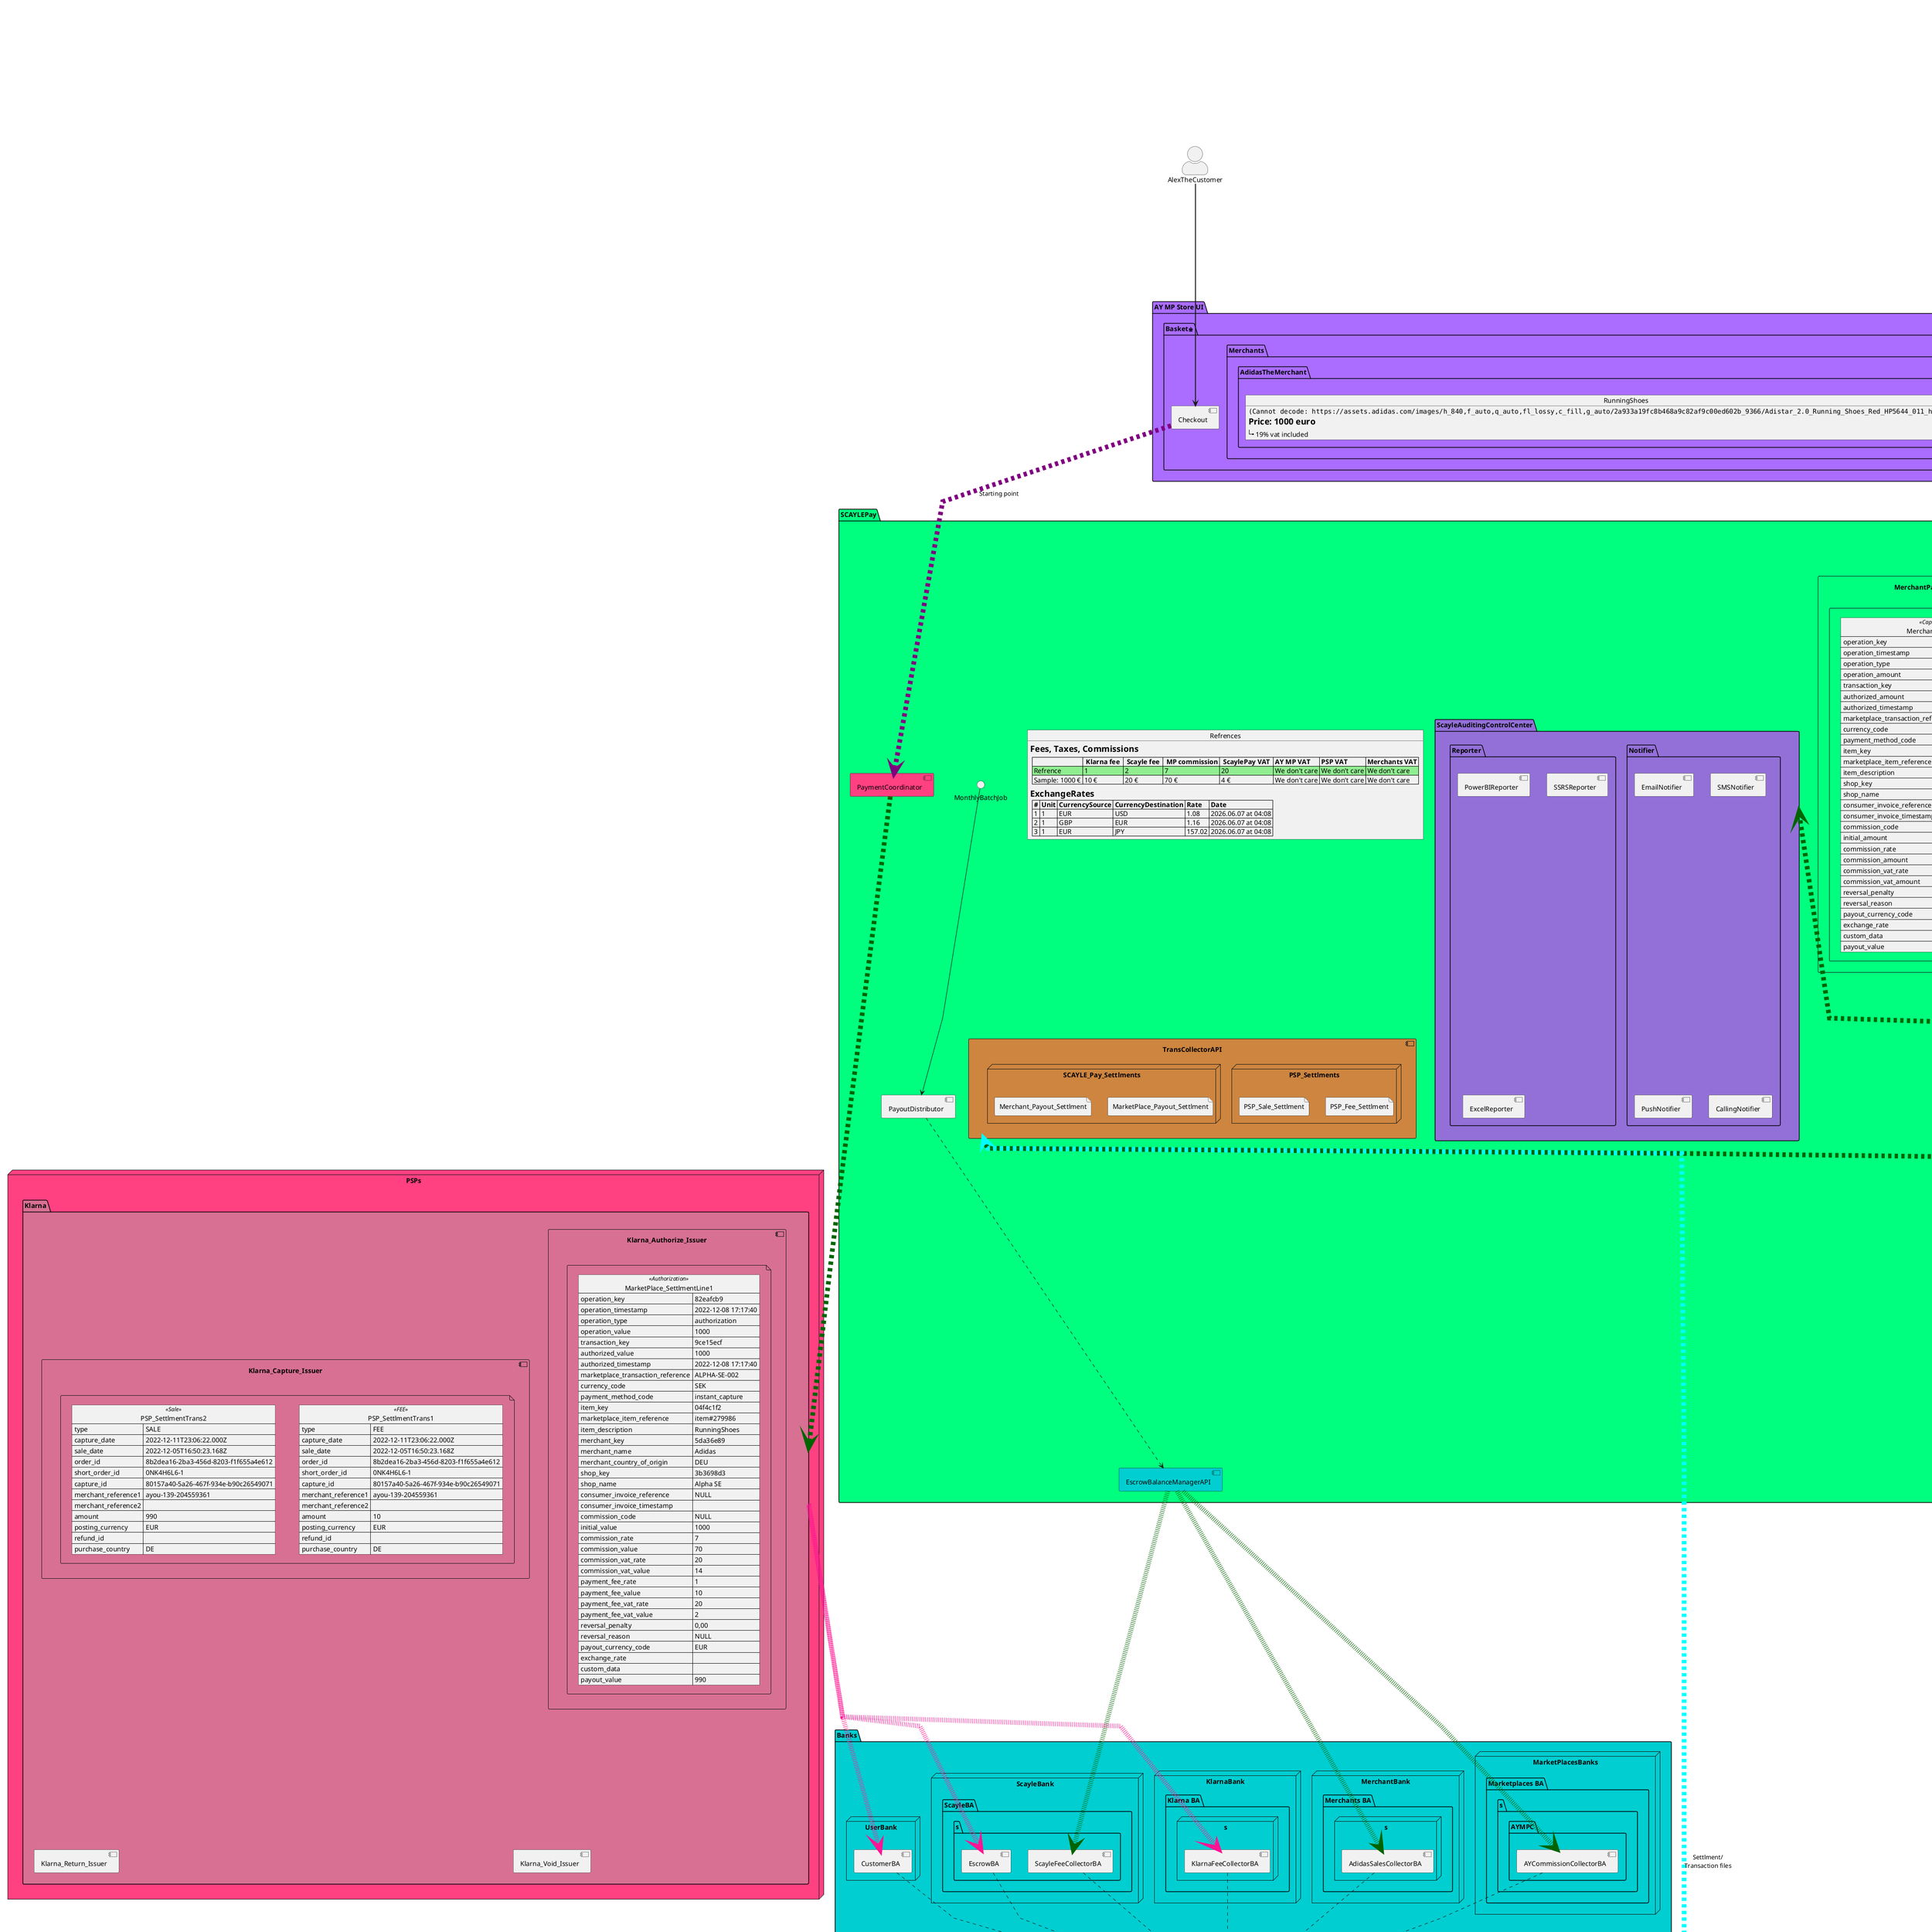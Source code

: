 @startuml SCAYLE_AY_V07
allowmixing
title AY Marketplace Components Diagram
'Styling
together{
    skinparam actorStyle awesome
    'top to bottom direction
    top to bottom direction
    skinparam ranksep 150
    skinparam linetype polyline
    'skinparam linetype ortho
}

'Questions
together{
    /'
    TODOS:
    --------
    Non technical quesitons:
    14- Is this system scalable, as the # of trans grows?
    15- Does this system offer real time processing? e.g. Immediate updates to acocunt balances and trans status
    19- Are settlings and clearings between parties also possible?
    20- Is a robust error handling and failure recovery in place?
    22- Concurrency and Consistency: Does system handle concurrent transactions and maintain data consistency across distributed systems?
    --------
    27- (Scalability)Are scaling mechanisms like load balancers and auto-scaling used effectively?
    28- (Scalability)How well does the system maintain performance under heavy loads?
    29- (Reliability)Are there mechanisms in place to handle and recover from failures gracefully?
    30- (Performance)Are there any performance bottlenecks in the system, and how are they addressed?
    32- (Extendibility)How easily can new features or functionalities be added to the system?
    33- (Extendibility)Are there well-defined extension points and APIs for integration?
    34- (Testability)How easy is it to test individual components in isolation?
    35- (Testability)Are there automated test suites covering critical functionalities?
    36- (Cost)How cost-effective is the architecture in terms of infrastructure and maintenance?
    37- (Cost)Are there any opportunities to optimize costs without sacrificing performance or reliability?
    '/
}
'Ideas
together{
    /'
    !$data= {"parts":
        [
            {"shape": "cloud",    "name": "id1", "colour": "#palegreen", "desc": "some text"},
            {"shape": "folder",   "name": "id2", "colour": "#lightblue", "desc": "more text"},
            {"shape": "database", "name": "id3", "colour": "#pink",      "desc": "even more text"}
        ]
    }
    rectangle Outer {
        rectangle Inner #tan as "
            {
                {
                    json $data
                }
            }"
    }
    '/
}
'Preprocesses
together{
    !$nowDT = %date("yyyy.MM.dd' at 'HH:mm")
    !$SALE = {"Total": 1000}
    !$PSP = {"FeeRate": 1, "FeeValue": 10, "TaxRate": 20, "TaxValue": 2}
    !$SCAYLE = {"FeeRate": 2, "FeeValue": 20, "TaxCode": "VAT", "TaxRate": 20, "TaxValue": 4}
    !$MP = {"CommissionRate": 7, "CommissionValue": 70, "TaxCode": "VAT", "TaxRate": 20, "TaxValue": 14}
    !$MERCHANT = {"SaleCutRate": 90, "SaleValue": 900}
    together{
        together{
            !function $SC_Assets()
                !$a = %intval($SALE.Total)
                !return $a
            !endfunction

            !function $SC_Liabilities()
                !$a = %intval($PSP.FeeValue)
                !$b = %intval($MP.CommissionValue)
                !$c = %intval($SCAYLE.TaxValue)
                !$d = %intval($MERCHANT.SaleValue)
                !return $a + $b + $c + $d
            !endfunction

            !function $SC_Equities()
                !return $SC_Assets()-$SC_Liabilities()
            !endfunction
        }
        together{
            !function $MP_Assets()
                !$a = %intval($MP.CommissionValue)
                !return $a
            !endfunction

            !function $MP_Liabilities()
                !$a = %intval($MP.TaxValue)
                !return $a
            !endfunction

            !function $MP_Equities()
                !return $MP_Assets()-$MP_Liabilities()
            !endfunction
        }
        !function $PSP_Payout()
            !$a = %intval($SALE.Total)
            !$b = %intval($PSP.FeeValue)
            !return ($a)-($b)
        !endfunction
    }
}
'Definations
together{
    actor AlexTheCustomer
    package "AY MP Store UI" #AA6DFF{
        package "Basket<&basket>" {
            package "Merchants" {
                package "AdidasTheMerchant" {
                    object RunningShoes{
                        <img:https://assets.adidas.com/images/h_840,f_auto,q_auto,fl_lossy,c_fill,g_auto/2a933a19fc8b468a9c82af9c00ed602b_9366/Adistar_2.0_Running_Shoes_Red_HP5644_011_hover_standard.jpg{scale=0.2}>
                        =Price: 1000 euro
                        |_ 19% vat included
                    }
                }
            }
            component [Checkout]
        }
    }
    node "PSPs" #FF4081{
        package Klarna #PaleVioletRed{
            component Klarna_Authorize_Issuer{
                file {
                    json MarketPlace_SettlmentLine1<<Authorization>> {
                        "operation_key": "82eafcb9",
                        "operation_timestamp": "2022-12-08 17:17:40",
                        "operation_type": "authorization",
                        "operation_value": $SALE.Total,
                        "transaction_key": "9ce15ecf",
                        "authorized_value": $SALE.Total,
                        "authorized_timestamp": "2022-12-08 17:17:40",
                        "marketplace_transaction_reference": "ALPHA-SE-002",
                        "currency_code": "SEK",
                        "payment_method_code": "instant_capture",
                        "item_key": "04f4c1f2",
                        "marketplace_item_reference": "item#279986",
                        "item_description": "RunningShoes",
                        "merchant_key": "5da36e89",
                        "merchant_name": "Adidas",
                        "merchant_country_of_origin": "DEU",
                        "shop_key": "3b3698d3",
                        "shop_name": "Alpha SE",
                        "consumer_invoice_reference": "NULL",
                        "consumer_invoice_timestamp": "",
                        "commission_code": "NULL",
                        "initial_value": $SALE.Total,
                        "commission_rate": $MP.CommissionRate,
                        "commission_value": $MP.CommissionValue,
                        "commission_vat_rate": $MP.TaxRate,
                        "commission_vat_value": $MP.TaxValue,
                        "payment_fee_rate": $PSP.FeeRate,
                        "payment_fee_value": $PSP.FeeValue,
                        "payment_fee_vat_rate": $PSP.TaxRate,
                        "payment_fee_vat_value": $PSP.TaxValue,
                        "reversal_penalty": "0,00",
                        "reversal_reason": "NULL",
                        "payout_currency_code": "EUR",
                        "exchange_rate": "",
                        "custom_data": "",
                        "payout_value": $PSP_Payout()
                    }
                }
            }
            component Klarna_Capture_Issuer{
                file {
                    json PSP_SettlmentTrans1<<FEE>> {
                        "type": "FEE",
                        "capture_date": "2022-12-11T23:06:22.000Z",
                        "sale_date": "2022-12-05T16:50:23.168Z",
                        "order_id": "8b2dea16-2ba3-456d-8203-f1f655a4e612",
                        "short_order_id": "0NK4H6L6-1",
                        "capture_id": "80157a40-5a26-467f-934e-b90c26549071",
                        "merchant_reference1": "ayou-139-204559361",
                        "merchant_reference2": "",
                        "amount": $PSP.FeeValue,
                        "posting_currency": "EUR",
                        "refund_id": "",
                        "purchase_country": "DE"
                    }
                    json PSP_SettlmentTrans2<<Sale>>{
                        "type": "SALE",
                        "capture_date": "2022-12-11T23:06:22.000Z",
                        "sale_date": "2022-12-05T16:50:23.168Z",
                        "order_id": "8b2dea16-2ba3-456d-8203-f1f655a4e612",
                        "short_order_id": "0NK4H6L6-1",
                        "capture_id": "80157a40-5a26-467f-934e-b90c26549071",
                        "merchant_reference1": "ayou-139-204559361",
                        "merchant_reference2": "",
                        "amount": $PSP_Payout(),
                        "posting_currency": "EUR",
                        "refund_id": "",
                        "purchase_country": "DE"
                    }
                }
            }
            component Klarna_Void_Issuer
            component Klarna_Return_Issuer
        }
    }
    package "SCAYLEPay" #SpringGreen{
        object Refrences{
            =Fees, Taxes, Commissions
            |= |=  Klarna fee  |=  Scayle fee  |=  MP commission |=  ScaylePay VAT  |= AY MP VAT |= PSP VAT |= Merchants VAT |
            <#lightgreen>| Refrence | $PSP.FeeRate  | $SCAYLE.FeeRate | $MP.CommissionRate | $SCAYLE.TaxRate | We don't care | We don't care | We don't care |
            | Sample: $SALE.Total € | $PSP.FeeValue €  | $SCAYLE.FeeValue € | $MP.CommissionValue € | $SCAYLE.TaxValue € | We don't care | We don't care | We don't care |

            =ExchangeRates
            |= # |= Unit |= CurrencySource |= CurrencyDestination |= Rate |= Date |
            | 1 | 1 | EUR | USD | 1.08 | $nowDT |
            | 2 | 1 | GBP | EUR | 1.16 | $nowDT |
            | 3 | 1 | EUR | JPY | 157.02 | $nowDT |
        }
        component PaymentCoordinator #FF4081
        () "MonthlyBatchJob"
        component PayoutDistributor
        together{
            component MarketPlacePayoutIssuer {
                file {
                    json MarketPlace_SettlmentLine2<<Capture>> {
                        "operation_key": "493c887f",
                        "operation_timestamp": "2022-12-09 18:15:16",
                        "operation_type": "capture",
                        "operation_value": $MP.CommissionValue,
                        "transaction_key": "9ce15ecf",
                        "authorized_value": $MP.CommissionValue,
                        "authorized_timestamp": "2022-12-08 17:17:40",
                        "marketplace_transaction_reference": "ALPHA-SE-002",
                        "currency_code": "EUR",
                        "payment_method_code": "instant_capture",
                        "item_key": "04f4c1f2",
                        "marketplace_item_reference": "item#279986",
                        "item_description": "RunningShoes",
                        '-----------------------------
                        'These fields are extra
                        "merchant_key": "5da36e89",
                        "merchant_name": "Adidas",
                        "merchant_country_of_origin": "DEU",
                        '-----------------------------
                        "shop_key": "3b3698d3",
                        "shop_name": "Alpha SE",
                        '-----------------------------
                        'Invoice number differs
                        "consumer_invoice_reference": "invoice-2023#0051",
                        '-----------------------------
                        "consumer_invoice_timestamp": "2022-12-09 18:00:52",
                        "commission_code": "shirts_children",
                        "<color:#red>initial_value": $SALE.Total,
                        "commission_rate": $MP.CommissionRate,
                        "commission_value": $MP.CommissionValue,
                        "commission_vat_rate": $MP.TaxRate,
                        "commission_vat_value": $MP.TaxValue,
                        '------------------------------
                        'These fields are extra
                        "<color:#red>payment_fee_rate": $SCAYLE.FeeRate,
                        "payment_fee_value": $SCAYLE.FeeValue,
                        "payment_fee_vat_rate": $SCAYLE.TaxRate,
                        "payment_fee_vat_value": $SCAYLE.TaxValue,
                        '------------------------------
                        "reversal_penalty": "0,00",
                        "reversal_reason": "NULL",
                        "payout_currency_code": "EUR",
                        "exchange_rate": "1",
                        "custom_data": "",
                        "payout_value": $MP.CommissionValue
                    }
                }
            }
            component MerchantPayoutIssuer{
                file {
                    json MerchantTrans1<<Capture>> {
                        "operation_key" : "338c8bd8",
                        "operation_timestamp": "2022-12-09 21:36:52",
                        "operation_type": "capture",
                        "operation_amount": $MERCHANT.SaleValue,
                        "transaction_key": "9ce15ecf",
                        "authorized_amount": $MERCHANT.SaleValue,
                        "authorized_timestamp": " 2022-12-08 17:17:40",
                        "marketplace_transaction_reference": "ALPHA-SE-002",
                        "currency_code": "EUR",
                        "payment_method_code": "instant_capture",
                        "item_key": "5c46693c",
                        "marketplace_item_reference": "item#39998",
                        "item_description": "RunningShoes",
                        "shop_key": "3b3698d3",
                        "shop_name": "Alpha SE",
                        "consumer_invoice_reference": "invoice-2023#0005",
                        "consumer_invoice_timestamp": " 2022-12-09 21:22:28",
                        "commission_code": "shirts_children",
                        "initial_amount": $SALE.Total,
                        "commission_rate": $MP.CommissionRate,
                        "commission_amount": $MP.CommissionValue,
                        "commission_vat_rate": $MP.TaxRate,
                        "commission_vat_amount": $MP.TaxValue,
                        "reversal_penalty": 0,
                        "reversal_reason": "NULL",
                        "payout_currency_code": "EUR",
                        "exchange_rate": 1,
                        "custom_data": "forceclose=true",
                        "payout_value": $MERCHANT.SaleValue
                    }
                }
            }
        }
        component TransCollectorAPI #Peru{
            node PSP_Settlments{
                file PSP_Fee_Settlment
                file PSP_Sale_Settlment
            }
            node SCAYLE_Pay_Settlments{
                file MarketPlace_Payout_Settlment
                file Merchant_Payout_Settlment
            }
        }
        component EscrowBalanceManagerAPI #DarkTurquoise
        package ScayleAuditingControlCenter #MediumPurple{
            package Notifier{
                component EmailNotifier
                component SMSNotifier
                component PushNotifier
                component CallingNotifier
            }
            package Reporter{
                component PowerBIReporter
                component SSRSReporter
                component ExcelReporter
            }
        }
    }
    package Cupa<<Business Spend Management>> #AliceBlue{
        object CupaBSM{
            <img:https://www.coupa.com/themes/coupa_8/logo.svg>
        }
    }
    package "ServiceMiddlewareLayer" #5094FC{
        package "MonitoringAndAuditing"<<Write-only>> #Chartreuse{
            database AuditingAPI_Logs
            node AuditingAPI
        }
        component EntryPoint #DarkOrchid{
            database EntryPoint_Logs
            object RateLimiter{
                <img:https://cdn-icons-png.flaticon.com/128/2581/2581958.png>
            }
            object LoadBalancer{
                <img:https://cdn-icons-png.flaticon.com/128/429/429121.png>
            }
        }
        queue FlowOrchestrator #Tomato {
            legend
            = Guarantees
            ----
            *Exactly-once delivery
            |_ Retry
            |_ Idempotency check
            end legend

            portin Validate
            portin Upload
            portin Download
            portin Transform
            portin Reconcile
            portin Aggregate
            portin Generate
            portin Save

            portout Validated
            portout Uploaded
            portout Downloaded
            portout Transformed
            portout Reconciled
            portout Aggregated
            portout Generated
            portout Saved
            portout Log

            object RoutingLogic{
                |= RoutineID |= Source |= Direction |= Destination Node |= Next Station |= Type of op. |= Status |= Logging Individually|
                | 1 | Validate | => | ValidatorAPI | 2 | Async | Enabled | Yes |
                | 2 | Validated | => | Upload | 3 | Async | Enabled | Yes |
                | 3 | Upload | => | UploaderAPI | 4 | Async | Enabled | Yes |
                | 4 | Uploaded | => | Download | 5 | Async | Enabled | Yes |
                | 5 | Download | => | MasterDataDownloaderAPI | 6 | Async | Enabled | Yes |
                | 6 | Downloaded | => | Transform | 7 | Async | Enabled | Yes |
                | 7 | Transform | => | TransformerAPI | 8 | Async | Enabled | Yes |
                <#LightCoral>| 8 | Transformed | => | Reconcile | 9 | Async | Enabled | Yes |
                <#LightCoral>| 9 | Reconcile | => | ReconcilerAPI | 10 | Async | Enabled | Yes |
                <#LightCoral>| 10 | Reconciled | => | Aggregate | 11 | Async | Enabled | Yes |
                | 11 | Aggregate | => | AggregatorAPI | 12 | Async | Enabled | Yes |
                | 12 | Aggregated | => | Generate | 13 | Async | Enabled | Yes |
                | 13 | Generate | => | ResultGeneratorAPI | 14 | Async | Enabled | Yes |
                | 14 | Generated | => | Save | 15 | Async | Enabled | Yes |
                | 15 | Save | => | ResultSaverAPI | 16 | Async | Enabled | Yes |
                | 16 | Saved | => | Log | 0 | Async | Enabled | Yes |
            }
        }
        package APIGateway #LightYellow{
            database APIGateway_Logs
            package UniqueIDGenerator #DimGray{
                database UniqueIDGeneratorAPI_Logs
                component UniqueIDGeneratorAPI
                object NumSeqeuenceRef{
                    |= # |= Application | Purpose |= FixedString |= NextNumber |= IncrementBy | Algorithm |
                    | 1 | UploaderAPI | PSPSettle | psp-sc- | 000000007 | 1 | Increment |
                    | 2 | UploaderAPI | MPSettle | sc-mp- | 000000005 | 1 | Increment |
                    | 3 | UploaderAPI | MerchantSettle | sc-merch- | 000000004 | 1 | Increment |
                    | 4 | AggregatorAPI | Aggregate | sc-agg- | 000000010 | 1 | Increment |
                    | 5 | TransformerAPI | InitialTransform | sc-trans-init- | 000000017 | 1 | Increment |
                    | 6 | TransformerAPI | FinalTransform | sc-trans-final- | 000000017 | 1 | Increment |
                    | 7 | ResultSaverAPI | OutputFileName | sc-file-out- | 000000006 | 1 | Increment |
                }
            }
            package Validator #LightCyan{
                component ValidatorAPI
                database Validator_Logs
            }
            package Uploader #Peru {
                component UploaderAPI
                database Uploader_Logs
            }
            package MasterDataDownloader #LightSeaGreen{
                component MasterDataDownloaderAPI
                database MasterDataDownloader_Logs
            }
            package Reconciler #00C853 {
                database Reconciler_Logs
                component [ReconcilerAPI]
                package "MatchFinderLogic" {
                    component [MatchFinderAPI]
                    object MatchFindingRules {
                        * File name --> FileNamePatternMap
                        * Date
                        * Filestamp
                        * Operation key
                        ---
                        * JournalNum(?)
                        ---
                    }
                    component FileNamesPattern {
                        object FileNamePatternMap{
                            = Klarna
                            |=  |= PSP |= Merchant |= MarketPlace |
                            | **Pattern** | ["settlments"]_[CountryCode]_["Klarna"]_[Date]_[Date].csv | ["SCAYLE PAY"]_["Marketplace"]_["Settlement"]_[Date].csv | ["SCAYLE PAY"]_["Merchant"]_["Settlement"]_[Date].csv |
                            | **Common filters** | [Date] | [Date] | [Date] |
                            | **Other applicable filters** | [CountryCode], [PSPName] | "SCAYLE PAY", "Marketplace" | "Merchant" |
                        }
                    }
                }
            }
            package Aggregator #FF6F00 {
                database Aggregator_Logs
                component [AggregatorAPI]
                component [AggregatingRules] {
                    object Grouping {
                        * MerchantCode
                        * Date
                    }
                }
            }
            package Transformer #FFD600{
                database Transformer_Logs
                component [TransformerAPI]
                component [TransformingRules]
                component [TransformingMaps] {
                    map intial {
                        XML => CSV
                        CVS => JSON
                        AmountStr => Integer
                        DateFormat => YY MM DD HH MM SS
                        "operartion_value" => "OpValue"
                        "operation_amount" => "OpValue"
                    }
                    map final {
                        OpValue => NetAmount
                        FinancialDimensionConvension => Channel-Merchant-ShopKey
                    }
                }
            }
            package ResultGenerator #OliveDrab{
                database ResultGenerator_Logs
                component [ResultGeneratorAPI]
                component [ChoosingResultTemplateRules]
                object ResultTemplates {
                    * GL_Jour
                    * Corrective_Jour
                    * Customer_Invoice
                    * FreeText_Invoice
                    * CreditNote
                }
            }
            package ResultSaver #LightCoral{
                component ResultSaverAPI
                database ResultSaver_Logs
            }
        }
    }
    package "<color:white>Persistance" as Persistance #DarkOrchid {
        component UniversalTransTracker #OrangeRed{
            database UniversalStatusDB<<NoSQL>> as"
            =Klarna_Authorization
            |= internal_operation_unique_id |= file_name |= Operation_key |= transaction_key |= operation_timestamp |= operation_type |= Phase |= status |= JournalNum |= Voucher |= description |= datetime |
            | sc-file-out-000000000001 | settlements_DE_Klarna_221112_221212.csv | 82eafcb9 | 9ce15ecf | 2023-07-26T18:11:14:09UTC | authorization | Validation | <color:green>Succeeded |  |  |  | 2023-07-26T18:11:10:09UTC |
            | sc-file-out-000000000002 | settlements_DE_Klarna_221112_221212.csv | 82eafcb9 | 9ce15ecf | 2023-07-26T18:11:14:09UTC | authorization | Uplaoding | <color:green>Succeeded |  |  |  | 2023-07-26T18:11:10:09UTC |
            | sc-file-out-000000000003 | settlements_DE_Klarna_221112_221212.csv | 82eafcb9 | 9ce15ecf | 2023-07-26T18:11:14:09UTC | authorization | Transformation | <color:green>Succeeded |  |  |  | 2023-07-26T18:11:10:09UTC |
            | sc-file-out-000000000004 | settlements_DE_Klarna_221112_221212.csv | 82eafcb9 | 9ce15ecf | 2023-07-26T18:11:14:09UTC | authorization | Reconiliation | <color:green>Succeeded |  |  | [ReferenceFileName: SCAYLE_Pay_2022_12_11.csv] | 2023-07-26T18:11:10:09UTC |
            | sc-file-out-000000000005 | settlements_DE_Klarna_221112_221212.csv | 82eafcb9 | 9ce15ecf | 2023-07-26T18:11:14:09UTC | authorization | Aggregation | <color:green>Succeeded |  |  | [AggregationId: 0000000000009182] | 2023-07-26T18:11:10:09UTC |
            | sc-file-out-000000000006 | settlements_DE_Klarna_221112_221212.csv | 82eafcb9 | 9ce15ecf | 2023-07-26T18:11:14:09UTC | authorization | ResultGeneration | <color:green>Succeeded |  |  |  | 2023-07-26T18:11:10:09UTC |
            | sc-file-out-000000000007 | settlements_DE_Klarna_221112_221212.csv | 82eafcb9 | 9ce15ecf | 2023-07-26T18:11:14:09UTC | authorization | ResultPersistance | <color:green>Succeeded |  |  |  | 2023-07-26T18:11:10:09UTC |
            | sc-file-out-000000000008 | settlements_DE_Klarna_221112_221212.csv | 82eafcb9 | 9ce15ecf | 2023-07-26T18:11:14:09UTC | authorization | SendingOut | <color:green>Succeeded |  |  | [OutputFileName: sc-file-out-000000001.zip] | 2023-07-26T18:11:10:09UTC |
            | sc-file-out-000000000009 | settlements_DE_Klarna_221112_221212.csv | 82eafcb9 | 9ce15ecf | 2023-07-26T18:11:14:09UTC | authorization | Ledgered | <color:green>Succeeded | GLJour-0000000015 | SCAP-Jour-0000000000598927 | [LegalEntity: SCAP, JournalNum: GLJour-0000000015, Voucher: SCAP-Jour-0000000000598927] | 2023-07-26T18:11:10:09UTC |
            ===
            =Klarna_SALE
            |= internal_operation_unique_id |= file_name |= order_id |= Operation_type |= capture_date |= Phase |= status |= JournalNum |= Voucher |= description |= datetime |
            | sc-file-out-000000000010 | settlements_DE_klarna_221112_221212.csv | 8b2dea16-2ba3-456d-8203-f1f655a4e612 | SALE | 2022-12-11T23:06:22.000Z | Validation | <color:green>Succeeded |  |  |  | 2023-07-26T18:11:10:09UTC |
            | sc-file-out-000000000011 | settlements_DE_klarna_221112_221212.csv | 8b2dea16-2ba3-456d-8203-f1f655a4e612 | SALE | 2022-12-11T23:06:22.000Z | Uplaoding| <color:green>Succeeded |  |  |  | 2023-07-26T18:11:11:09UTC |
            | sc-file-out-000000000012 | settlements_DE_klarna_221112_221212.csv | 8b2dea16-2ba3-456d-8203-f1f655a4e612 | SALE | 2022-12-11T23:06:22.000Z | Transformation| <color:green>Succeeded |  |  |  | 2023-07-26T18:11:12:09UTC |
            | sc-file-out-000000000013 | settlements_DE_klarna_221112_221212.csv | 8b2dea16-2ba3-456d-8203-f1f655a4e612 | SALE | 2022-12-11T23:06:22.000Z | Reconiliation| <color:green>Succeeded |  |  | [ReferenceFileName: SCAYLE_Pay_2022_12_11.csv] | 2023-07-26T18:11:13:09UTC |
            | sc-file-out-000000000014 | settlements_DE_klarna_221112_221212.csv | 8b2dea16-2ba3-456d-8203-f1f655a4e612 | SALE | 2022-12-11T23:06:22.000Z | Aggregation| <color:green>Succeeded |  |  | [AggregationId: 0000000000009183] | 2023-07-26T18:11:14:09UTC |
            | sc-file-out-000000000015 | ettlements_DE_klarna_221112_221212.csv | 8b2dea16-2ba3-456d-8203-f1f655a4e612 | SALE | 2022-12-11T23:06:22.000Z | ResultGeneration| <color:green>Succeeded |  |  |  | 2023-07-26T18:15:10:09UTC |
            | sc-file-out-000000000016 | settlements_DE_klarna_221112_221212.csv | 8b2dea16-2ba3-456d-8203-f1f655a4e612 | SALE | 2022-12-11T23:06:22.000Z | ResultPersistance| <color:green>Succeeded |  |  |  | 2023-07-26T18:11:16:09UTC |
            | sc-file-out-000000000017 | settlements_DE_klarna_221112_221212.csv | 8b2dea16-2ba3-456d-8203-f1f655a4e612 | SALE | 2022-12-11T23:06:22.000Z | SendingOut| <color:red>Failed |  |  | [Destination: SCAYLEPayERP, ResponseCode: 429, ErrorMessage: "Too many requests"] | 2023-07-26T18:11:17:09UTC |
            | sc-file-out-000000000018 | settlements_DE_klarna_221112_221212.csv | 8b2dea16-2ba3-456d-8203-f1f655a4e612 | SALE | 2022-12-11T23:06:22.000Z | SendingOut| <color:green>Succeeded |  |  | [[ReferenceOperation: sc-file-out-000000002],[OutputFileName: sc-file-out-000000000018.zip]] | 2023-07-26T18:11:18:09UTC |
            | sc-file-out-000000000019 | settlements_DE_klarna_221112_221212.csv | 8b2dea16-2ba3-456d-8203-f1f655a4e612 | SALE | 2022-12-11T23:06:22.000Z | Ledgered | <color:green>Succeeded | GLJour-0000000016 | SCAP-Jour-0000000000598928 | [LegalEntity: SCAP, JournalNum: GLJour-0000000016, Voucher: SCAP-Jour-0000000000598928] | 2023-07-27T18:11:17:09UTC |
            ===
            =Klarna_Fee
            |= internal_operation_unique_id |= file_name |= order_id |= Operation_type |= capture_date |= Phase |= status |= JournalNum |= Voucher |= description |= datetime |
            | sc-file-out-000000000020 | settlements_DE_klarna_221112_221212.csv | 8b2dea16-2ba3-456d-8203-f1f655a4e612 | FEE | 2022-12-11T23:06:22.000Z | Validation | <color:green>Succeeded |  |  |  | 2023-07-26T18:11:10:09UTC |
            | sc-file-out-000000000021 | settlements_DE_klarna_221112_221212.csv | 8b2dea16-2ba3-456d-8203-f1f655a4e612 | FEE | 2022-12-11T23:06:22.000Z | Uplaoding| <color:green>Succeeded |  |  |  | 2023-07-26T18:11:11:09UTC |
            | sc-file-out-000000000022 | settlements_DE_klarna_221112_221212.csv | 8b2dea16-2ba3-456d-8203-f1f655a4e612 | FEE | 2022-12-11T23:06:22.000Z | Transformation| <color:green>Succeeded |  |  |  | 2023-07-26T18:11:12:09UTC |
            | sc-file-out-000000000023 | settlements_DE_klarna_221112_221212.csv | 8b2dea16-2ba3-456d-8203-f1f655a4e612 | FEE | 2022-12-11T23:06:22.000Z | Reconiliation| <color:green>Succeeded |  |  | [ReferenceFileName: SCAYLE_Pay_2022_12_11.csv] | 2023-07-26T18:11:13:09UTC |
            | sc-file-out-000000000024 | settlements_DE_klarna_221112_221212.csv | 8b2dea16-2ba3-456d-8203-f1f655a4e612 | FEE | 2022-12-11T23:06:22.000Z | Aggregation| <color:green>Succeeded |  |  | [AggregationId: 0000000000009184] | 2023-07-26T18:11:14:09UTC |
            | sc-file-out-000000000025 | settlements_DE_klarna_221112_221212.csv | 8b2dea16-2ba3-456d-8203-f1f655a4e612 | FEE | 2022-12-11T23:06:22.000Z | ResultGeneration| <color:green>Succeeded |  |  |  | 2023-07-26T18:15:10:09UTC |
            | sc-file-out-000000000026 | settlements_DE_klarna_221112_221212.csv | 8b2dea16-2ba3-456d-8203-f1f655a4e612 | FEE | 2022-12-11T23:06:22.000Z | ResultPersistance| <color:green>Succeeded |  |  |  | 2023-07-26T18:11:16:09UTC |
            | sc-file-out-000000000027 | settlements_DE_klarna_221112_221212.csv | 8b2dea16-2ba3-456d-8203-f1f655a4e612 | FEE | 2022-12-11T23:06:22.000Z | SendingOut| <color:red>Failed |  |  | [Destination: SCAYLEPayERP, ResponseCode: 429, ErrorMessage: "Too many requests"] | 2023-07-26T18:11:17:09UTC |
            | sc-file-out-000000000028 | settlements_DE_klarna_221112_221212.csv | 8b2dea16-2ba3-456d-8203-f1f655a4e612 | FEE | 2022-12-11T23:06:22.000Z | SendingOut| <color:green>Succeeded |  |  | [[ReferenceOperation: sc-file-out-000000003],[OutputFileName: sc-file-out-000000000028.zip]] | 2023-07-26T18:11:18:09UTC |
            | sc-file-out-000000000029 | settlements_DE_klarna_221112_221212.csv | 8b2dea16-2ba3-456d-8203-f1f655a4e612 | FEE | 2022-12-11T23:06:22.000Z | Ledgered | <color:green>Succeeded | GLJour-0000000017 | SCAP-Jour-0000000000598929 | [LegalEntity: SCAP, JournalNum: GLJour-0000000017, Voucher: SCAP-Jour-0000000000598929] | 2023-07-27T18:11:17:09UTC |
            ===
            =MarketPlacePayout
            |= internal_operation_unique_id |= file_name |= Operation_key |= transaction_key |= operation_timestamp |= operation_type |= Phase |= status |= JournalNum |= Voucher |= description |= datetime |
            | sc-file-out-000000000030 | SCAYLE_PAY_Marketplace_Settlement_2022_12_12.csv | 493c887f | 9ce15ecf | 2022-12-09 18:15:16 | capture | Validation | <color:green>Succeeded |  |  |  | 2023-07-26T18:11:10:09UTC |
            | sc-file-out-000000000031 | SCAYLE_PAY_Marketplace_Settlement_2022_12_12.csv | 493c887f | 9ce15ecf | 2023-07-26T18:11:14:09UTC | capture | Uplaoding | <color:green>Succeeded |  |  |  | 2023-07-26T18:11:10:09UTC |
            | sc-file-out-000000000032 | SCAYLE_PAY_Marketplace_Settlement_2022_12_12.csv | 493c887f | 9ce15ecf | 2023-07-26T18:11:14:09UTC | capture | Transformation | <color:green>Succeeded |  |  |  | 2023-07-26T18:11:10:09UTC |
            | sc-file-out-000000000033 | SCAYLE_PAY_Marketplace_Settlement_2022_12_12.csv | 493c887f | 9ce15ecf | 2023-07-26T18:11:14:09UTC | capture | Reconiliation | <color:green>Succeeded |  |  | [ReferenceFileName: SCAYLE_Pay_2022_12_11.csv] | 2023-07-26T18:11:10:09UTC |
            | sc-file-out-000000000034 | SCAYLE_PAY_Marketplace_Settlement_2022_12_12.csv | 493c887f | 9ce15ecf | 2023-07-26T18:11:14:09UTC | capture | Aggregation | <color:green>Succeeded |  |  | [AggregationId: 0000000000009185] | 2023-07-26T18:11:10:09UTC |
            | sc-file-out-000000000035 | SCAYLE_PAY_Marketplace_Settlement_2022_12_12.csv | 493c887f | 9ce15ecf | 2023-07-26T18:11:14:09UTC | capture | ResultGeneration | <color:green>Succeeded |  |  |  | 2023-07-26T18:11:10:09UTC |
            | sc-file-out-000000000036 | SCAYLE_PAY_Marketplace_Settlement_2022_12_12.csv | 493c887f | 9ce15ecf | 2023-07-26T18:11:14:09UTC | capture | ResultPersistance | <color:green>Succeeded |  |  |  | 2023-07-26T18:11:10:09UTC |
            | sc-file-out-000000000037 | SCAYLE_PAY_Marketplace_Settlement_2022_12_12.csv | 493c887f | 9ce15ecf | 2023-07-26T18:11:14:09UTC | capture | SendingOut | <color:green>Succeeded |  |  | [OutputFileName: sc-file-out-000000004.zip] | 2023-07-26T18:11:10:09UTC |
            | sc-file-out-000000000038 | SCAYLE_PAY_Marketplace_Settlement_2022_12_12.csv | 493c887f | 9ce15ecf | 2023-07-26T18:11:14:09UTC | capture | Ledgered | <color:green>Succeeded | GLJour-0000000018 | SCAP-Jour-0000000000598930 | [LegalEntity: SCAP, JournalNum: GLJour-0000000018, Voucher: SCAP-Jour-0000000000598930] | 2023-07-26T18:11:10:09UTC |
            ===
            =MerchantPayout
            |= internal_operation_unique_id |= file_name |= Operation_key |= transaction_key |= operation_timestamp |= operation_type |= Phase |= status |= JournalNum |= Voucher |= description |= datetime |
            | sc-file-out-000000000039 | SCAYLE_PAY_Merchant_Settlement_2022_12_12.csv | 338c8bd8 | 9ce15ecf | 2022-12-09 21:36:52 | capture | Validation | <color:green>Succeeded |  |  |  | 2023-07-26T18:11:10:09UTC |
            | sc-file-out-000000000040 | SCAYLE_PAY_Merchant_Settlement_2022_12_12.csv | 338c8bd8 | 9ce15ecf | 2022-12-09 21:36:52 | capture | Uplaoding | <color:green>Succeeded |  |  |  | 2023-07-26T18:11:10:09UTC |
            | sc-file-out-000000000041 | SCAYLE_PAY_Merchant_Settlement_2022_12_12.csv | 338c8bd8 | 9ce15ecf | 2022-12-09 21:36:52 | capture | Transformation | <color:green>Succeeded |  |  |  | 2023-07-26T18:11:10:09UTC |
            | sc-file-out-000000000042 | SCAYLE_PAY_Merchant_Settlement_2022_12_12.csv | 338c8bd8 | 9ce15ecf | 2022-12-09 21:36:52 | capture | Reconiliation | <color:green>Succeeded |  |  | [ReferenceFileName: SCAYLE_Pay_2022_12_11.csv] | 2023-07-26T18:11:10:09UTC |
            | sc-file-out-000000000043 | SCAYLE_PAY_Merchant_Settlement_2022_12_12.csv | 338c8bd8 | 9ce15ecf | 2022-12-09 21:36:52 | capture | Aggregation | <color:green>Succeeded |  |  | [AggregationId: 0000000000009186] | 2023-07-26T18:11:10:09UTC |
            | sc-file-out-000000000044 | SCAYLE_PAY_Merchant_Settlement_2022_12_12.csv | 338c8bd8 | 9ce15ecf | 2022-12-09 21:36:52 | capture | ResultGeneration | <color:green>Succeeded |  |  |  | 2023-07-26T18:11:10:09UTC |
            | sc-file-out-000000000045 | SCAYLE_PAY_Merchant_Settlement_2022_12_12.csv | 338c8bd8 | 9ce15ecf | 2022-12-09 21:36:52 | capture | ResultPersistance | <color:green>Succeeded |  |  |  | 2023-07-26T18:11:10:09UTC |
            | sc-file-out-000000000046 | SCAYLE_PAY_Merchant_Settlement_2022_12_12.csv | 338c8bd8 | 9ce15ecf | 2022-12-09 21:36:52 | capture | SendingOut | <color:green>Succeeded |  |  | [OutputFileName: sc-file-out-000000005.zip] | 2023-07-26T18:11:10:09UTC |
            | sc-file-out-000000000047 | SCAYLE_PAY_Merchant_Settlement_2022_12_12.csv | 338c8bd8 | 9ce15ecf | 2022-12-09 21:36:52 | capture | Ledgered | <color:green>Succeeded | GLJour-0000000019 | SCAP-Jour-0000000000598931 | [LegalEntity: SCAP, JournalNum: GLJour-0000000019, Voucher: SCAP-Jour-0000000000598931] | 2023-07-26T18:11:10:09UTC |
            "
        }
        package Containers{
            legend
            =Transactions files containers
            ----
            CustomerBA_SetlmentFiles
            ----
            AYCommission_SettlmentFiles
            ----
            MerchantBA_SettlmentFiles
            ----
            ScayleEscrowBA_SettlmentFiles
            ----
            ScayleFeeBA_SettlmentFiles
            ----
            ScayleTrans_Files
            end legend
        }
        database MainDatabase #Salmon as"
                    Transformed data
                    ===
                    Reconciled data
                    ===
                    Aggregated data
                    ===
                    Master data
                    == Refrence data ==
                    Aggregation reference
                    ==
                    Cached data
                    ===
                    WaitedForMatching data
                    ===
                    Configuration data
                    ===
                    Paramaters data"
        database Cache
        package "DataIntegrationBlob" #MediumSpringGreen {
            component [D365FinOpsERP_Outbound_Storage]
        }
    }
    Package Banks #DarkTurquoise{
        node SettlmentFilesCollectorAPI #Khaki{
            portin settlment_file_portin
            portout settlment_file_portout
        }
        node "UserBank" {
            component [CustomerBA]
        }
        node "ScayleBank" {
            package "ScayleBA.s" {
                component [EscrowBA]
                component [ScayleFeeCollectorBA]
            }
        }
        node "MarketPlacesBanks" {
            package "Marketplaces BA.s" {
                package "AYMPC" {
                    component [AYCommissionCollectorBA]
                }
            }
        }
        node "MerchantBank" {
            node "Merchants BA.s" {
                component [AdidasSalesCollectorBA]
            }
        }
        node "KlarnaBank" {
            node "Klarna BA.s" {
                component [KlarnaFeeCollectorBA]
            }
        }
    }
    together{
        package D365FinanceERP #MediumSlateBlue{
            package "AYHL Legal Entity" {
                package SharedData {
                    Package Parties{
                        object Adidas {
                            |= Property |= Value |
                            | MainAccount | 11101110111 |
                            | OffsetAccount | 99909990999 |
                            | Address | Deutschland |
                            | Currency | Euro |
                            | FinancialDimensions | ["ShopKey", "Location", "Channel"] |
                            | Roles | "["Customer", "Vendor"]" |
                        }
                    }
                }
                package "SPAY Legal Entity" as SPAYLE #SpringGreen {
                    package "Data management framework" {
                        node JournalsDataEntity
                    }
                    package GL {
                        object Rules{
                            * =Assets = Liabilities + Equity
                            * Assets and Expenses: +Dr and -Cr
                            * Liabilities and Revenues = -Dr and +Cr
                            * Net Income = Revenue - Expenses
                            * Net Income will be added to equity on closing
                        }
                        object ChartOfAccounts {
                            = Assets(+Dr, -Cr)
                            |_ Cash
                            |_ Customer Receivable
                            ---
                            = Expenses(+Dr, -Cr))
                            ---
                            = Liabilities(-Dr, +Cr)
                            |_ MP Service Payable
                            |_ Tax Payable
                            |_ Vendor Payable
                            |_ Payment Service Payable
                            ---
                            = Equity(-Dr, +Cr)
                            |_ Net income
                            ---
                            = Revenues(-Dr, +Cr)
                            |_ Commission Revenue
                        }
                        node TrialBalance{
                            object TrialBalance{
                                =Assets
                                |= |= Debit(+) |= Credit(-) |
                                | Cash | $SC_Assets() |  |
                                | **Total** | **$$SC_Assets() ** |

                                \n
                                =Liabilities
                                |= |= Debit(-) |= Credit(+) |
                                | Payment Service Payable | | $PSP.FeeValue |
                                | MP Service Payable |  | $MP.CommissionValue |
                                | Tax Payable |  | $SCAYLE.TaxValue |
                                | Merchant Payable |  | $MERCHANT.SaleValue |
                                | **Total** |  | **$SC_Liabilities() ** |

                                \n
                                =Equity
                                |= |= Debit(-) |= Credit(+) |
                                | Net Income |  | $SC_Equities() |
                                | **Total** |  | **$SC_Equities()** |

                            }
                        }
                    }
                }
                package "<color:white>AYMP Legal Entity" as AYMPLE #Black{
                    legend
                    Taking care of
                    * Tax payable
                    * Collecting commissions
                    end legend
                    package "Data management framework - AYMP" #CadetBlue{
                        node JournalsDataEntity_AYMP
                    }
                    package GL_AYMPLE {
                        object ChartOfAccounts_AYMPLE {
                            = Assets(+Dr, -Cr)
                            |_ Cash
                            ---
                            = Expenses(+Dr, -Cr))
                            ---
                            = Liabilities(-Dr, +Cr)
                            |_ Tax Payable
                            ---
                            = Equity(-Dr, +Cr)
                            |_ Net income
                            ---
                            = Revenues(-Dr, +Cr)
                            |_ Commission Revenue
                        }
                        node TrialBalance_AYMPLE{
                            object TrialBalance_AYMPLE{
                                =Assets
                                |= |= Debit(+) |= Credit(-) |
                                | Cash | $MP_Assets() |  |
                                | **Total** | **$MP_Assets() ** |

                                \n
                                =Liabilities
                                |= |= Debit(-) |= Credit(+) |
                                | Tax Payable |  | $MP.TaxValue |
                                | **Total** |  | **$MP_Liabilities() ** |

                                \n
                                =Equity
                                |= |= Debit(-) |= Credit(+) |
                                | Net Income |  | $MP_Equities() |
                                | **Total** |  | **$MP_Equities()** |

                            }
                        }
                    }
                }
                legend
                Taking care of
                * SPAY-AYMP concolidation
                * Reporting
                end legend
            }
        }
        package "DataIntegrator" #BurlyWood{
            cloud RecurringIntegrator
            frame "MasterData" {
                component [MasterDataImporterAPI]
            }
        }
        package ExternalSystems{
            package ERPs{
                package NavSuite{
                    object Nav {
                        <img:https://www.brightanalytics.eu/wp-content/uploads/Microsoft-Dynamics-NAV.png>
                    }
                }
                package HQ{
                    legend 
                    * Sales, Credit note & Invoice generated by B2B customers
                    * Sent to us to Nav
                    end legend
                }
                package SalesForceSuite{
                    legend 
                    =B2B information
                    * Dev is outsourced
                    * Is used for all B2B document exchange for vendors and customers
                    * Purchase & Sales, Credit note & Invoice generated by customers and vendors and sent to us from SalesForce 
                    * Revenue stream in Nav will welcome those data inton some kind of channels(Some financilal mapings)
                    |_ Invoices
                    |_ Vendors
                    end legend
                    object SalesFOrce{
                        <img:https://www.salesforce.com/content/dam/web/en_is/www/images/campaigns/sem/sales-cloud/sf-logo.png>
                    }
                }
                
                package SAPSuite{
                    legend 
                    =B2B
                    * We are affiliated with them
                    * SAP System is owned by Otto Group
                    * SAP to Nav vendors
                    * Paid vendors from SAP
                    * For Customer B2c and B2B data accumatively and aggregatively transfered from NAV to SAP
                    * Tax team doesn't have access to NAV
                    * Main financial controll for the whole AY is on SAP
                    * Assets are handled in SAP for the whole holdings and invoiced there by OCR
                    end legend
                    object SAP{
                        <img:https://www.sap.com/dam/application/shared/logos/sap-logo-svg.svg/sap-logo-svg.svg>
                    }
                }
                package PISuite{
                    legend 
                    =B2B
                    * Defining vendors
                    * Creating PO for vendors
                    * Dekivery advices
                    * Confirmatrion of delivery
                    * Items & Vendors data to NAV daily
                    * On-Hand Qty
                    end legend
                    object PI{
                    }
                }
            }

        }
    }
    
}
'Estimations
together{
    cloud CloudEstimations #Red{
        object AzureAEstimations {
            =Microsoft Azure Estimate
            |= Service category |= Service type |= Custom name |= Region |= Description |= Estimated monthly cost |= Estimated upfront cost |
            | Databases | Azure SQL Database | SCAYLE | Germany North | Single Database |  DTU Purchase Model |  Premium-series Tier |  P4: 500 DTUs |  500 GB included storage per DB |  1 Database(s) x 730 Hours |  500 GB Storage |  100 GB Point-In-Time Restore |  RA-GRS Back up Storage Redundancy |   17 x 100 GB Long Term Retention | €2.845 | 93 | €0 | 00 | |
            | Compute | Azure Functions | EntryPoint | Central US | Consumption tier |  Pay as you go |  1536 MB memory |  100 milliseconds execution time |  17 | 000 | 000 executions/mo | €34 | 21 | €0 | 00 |
            | Databases | Azure Cosmos DB | Tracker | East US | Azure Cosmos DB for NoSQL (formerly Core) |  Standard provisioned throughput (manual) |  Always-free quantity disabled |  Single Region Write (Single-Master) - Germany North (Write region) |  500 RU/s x 730 Hours |  0 GB transactional storage |  Analytical storage disabled |  2 copies of periodic backup storage |  Dedicated gateway not enabled | €34 | 54 | €0 | 00 |
            | Storage | Storage Accounts | Blob | Germany North | Data Lake Storage Gen2 |  Standard |  LRS Redundancy |  Cool Access Tier |  Hierarchical Namespace File Structure |  2 | 000 TB Capacity - Pay as you go |  Write operations: 4 MB x 10 operations |  Read operations: 4 MB x 10 operations |  10 Iterative read operations |  100 | 000 Archive High Priority Read |  10 Iterative write operations |  10 Other operations. 1 | 000 GB Data Retrieval |  1 | 000 GB Archive High Priority Retrieval |  1 | 000 GB Data Write | €24.238 | 31 | €0 | 00 |
            | Compute | Azure Functions | Orchestrator | West US | Consumption tier |  Pay as you go |  1536 MB memory |  100 milliseconds execution time |  17 | 000 | 000 executions/mo | €34 | 21 | €0 | 00 |
            | Compute | Azure Functions | Validator | West US | Consumption tier |  Pay as you go |  1536 MB memory |  100 milliseconds execution time |  17 | 000 | 000 executions/mo | €34 | 21 | €0 | 00 |
            | Compute | Azure Functions | Transformer | West US | Consumption tier |  Pay as you go |  1536 MB memory |  100 milliseconds execution time |  17 | 000 | 000 executions/mo | €34 | 21 | €0 | 00 |
            | Compute | Azure Functions | Reconciler | West US | Consumption tier |  Pay as you go |  1536 MB memory |  100 milliseconds execution time |  17 | 000 | 000 executions/mo | €34 | 21 | €0 | 00 |
            | Compute | Azure Functions | ResultGenerator | West US | Consumption tier |  Pay as you go |  1536 MB memory |  100 milliseconds execution time |  17 | 000 | 000 executions/mo | €34 | 21 | €0 | 00 | 
            | Compute | Azure Functions | ResultSaver | West US | Consumption tier |  Pay as you go |  1536 MB memory |  100 milliseconds execution time |  17 | 000 | 000 executions/mo | €34 | 21 | €0 | 00 | 
            | Databases | Azure Cache for Redis | ScayleDBCache | Germany North | Premium tier; 1 Shard per Instance |  0 Additional Replicas per Shard |  1 P1 instances x 730 Hours |  Pay as you go | €478 | 19 | €0 | 00 | 
            | Compute | Azure Functions | Uploader | West US | Consumption tier |  Pay as you go |  1536 MB memory |  100 milliseconds execution time |  17 | 000 | 000 executions/mo | €34 | 21 | €0 | 00 | 
            | Support| | | Support| 0| €0| 00| 
            Licensing Program: Microsoft Customer Agreement (MCA)
            =Total €27,870.63 / month
            This estimate was created at 8/5/2023 9:02:31 PM UTC.
        }
    }
}
'Links
together{
    'Customer
    together{
        AlexTheCustomer -[bold]-> Checkout
    }
    'AYMPStore
    together{
        Checkout -[#Purple,dashed,thickness=10]-> PaymentCoordinator: Starting point
    }
    'ScaylePay
    together{
        PaymentCoordinator -[#DarkGreen,dashed,thickness=10]> Klarna
        MonthlyBatchJob -d-> PayoutDistributor
        PayoutDistributor ..> EscrowBalanceManagerAPI
        EscrowBalanceManagerAPI .[#DarkGreen,dotted,thickness=10]d.> ScayleFeeCollectorBA
        EscrowBalanceManagerAPI .[#DarkGreen,dotted,thickness=10]> AdidasSalesCollectorBA
        EscrowBalanceManagerAPI .[#DarkGreen,dotted,thickness=10]> AYCommissionCollectorBA
        TransCollectorAPI -[#DarkGreen,dashed,thickness=10]d-> EntryPoint: A
        UniversalStatusDB -[#DarkGreen,dashed,thickness=10]-> ScayleAuditingControlCenter
        SCAYLEPay -[#DarkGreen,dashed,thickness=10]l-> Cupa
        'hidden links
        Refrences -[hidden]d- TransCollectorAPI
        Cupa -[hidden]r- Checkout
    }
    'PSPs
    together{
        Klarna -[#DeepPink,dotted,thickness=10]l-> CustomerBA
        Klarna -[#DeepPink,dotted,thickness=10]-> EscrowBA
        Klarna -[#DeepPink,dotted,thickness=10]> KlarnaFeeCollectorBA

        'hidden links
        Klarna_Return_Issuer -[hidden]u- Klarna_Capture_Issuer
        Klarna_Void_Issuer -[hidden]u- Klarna_Authorize_Issuer

    }
    'Banks
    together{
        EscrowBA ..> settlment_file_portin
        AYCommissionCollectorBA ..> settlment_file_portin
        ScayleFeeCollectorBA ..> settlment_file_portin
        AdidasSalesCollectorBA ..> settlment_file_portin
        settlment_file_portout -[#Cyan,dashed,thickness=10]u-> TransCollectorAPI: Settlment/\nTransaction files
        KlarnaFeeCollectorBA .d.> settlment_file_portin
        CustomerBA ..> settlment_file_portin
    }
    'Middleware
    together{
        EntryPoint -[#Purple,dashed,thickness=10]d-> Validate
        ValidatorAPI -[#LightCyan,dashed,thickness=10]d-> Validated
        UploaderAPI -[#Peru,dashed,thickness=10]d-> Uploaded
        MasterDataDownloaderAPI -[#LightSeaGreen,dashed,thickness=10]d-> Downloaded
        TransformerAPI -[#FFD600,dashed,thickness=10]d-> Transformed
        ReconcilerAPI -[#00C853,dashed,thickness=10]d-> Reconciled
        MatchFindingRules --> FileNamePatternMap
        AggregatorAPI -[#FF6F00,dashed,thickness=10]d-> Aggregated
        ResultGeneratorAPI -[#OliveDrab,dashed,thickness=10]d-> Generated
        ResultSaverAPI -[#LightCoral,dashed,thickness=10]d-> Saved
        Saved -[#Tomato,dashed,thickness=10]d-> D365FinOpsERP_Outbound_Storage
        Log -[#Tomato,dashed,thickness=10]-> AuditingAPI
        AuditingAPI -[#Chartreuse,dashed,thickness=20]d-> UniversalStatusDB: Just insert

        UploaderAPI-[#Peru,dotted,thickness=1]u-> UniqueIDGeneratorAPI
        TransformerAPI -[#FFD600,dotted,thickness=1]u-> UniqueIDGeneratorAPI
        ReconcilerAPI -[#00C853,dotted,thickness=1]u-> UniqueIDGeneratorAPI
        ResultSaverAPI -[#LightCoral,dotted,thickness=1]u-> UniqueIDGeneratorAPI

        'hidden links
        EntryPoint -[hidden]- Validator
        Validator -[hidden]d- Uploader
        Uploader -[hidden]d- MasterDataDownloader
        MasterDataDownloader -[hidden]d- Transformer
        Transformer -[hidden]d- Reconciler
        Reconciler -[hidden]d- Aggregator
        Aggregator -[hidden]d- ResultGenerator
        ResultGenerator -[hidden]d- ResultSaver

    }
    'Persistance
    together{
        D365FinOpsERP_Outbound_Storage -[#MediumSpringGreen,dashed,thickness=10]-> RecurringIntegrator: K
        Persistance -[hidden]d- D365FinanceERP
    }
    'ERPs
    together{
        Parties -[#BlueViolet,dashed,thickness=10]u-> MasterDataImporterAPI
        JournalsDataEntity_AYMP .[#BlueViolet,dashed,thickness=10]d.> Nav
        JournalsDataEntity --> JournalsDataEntity_AYMP
        JournalsDataEntity .[#BlueViolet,dashed,thickness=10]d.> Nav

        'hidden links
        Nav -[hidden]d- AYMPLE
    }
    'Integrator
    together{
        Cache <-r> MainDatabase
        MasterDataImporterAPI <-[#Chocolate,dashed,thickness=10]l- Cache
        RecurringIntegrator -[#Brown,dashed,thickness=10]-> JournalsDataEntity: L
    }
}
@enduml